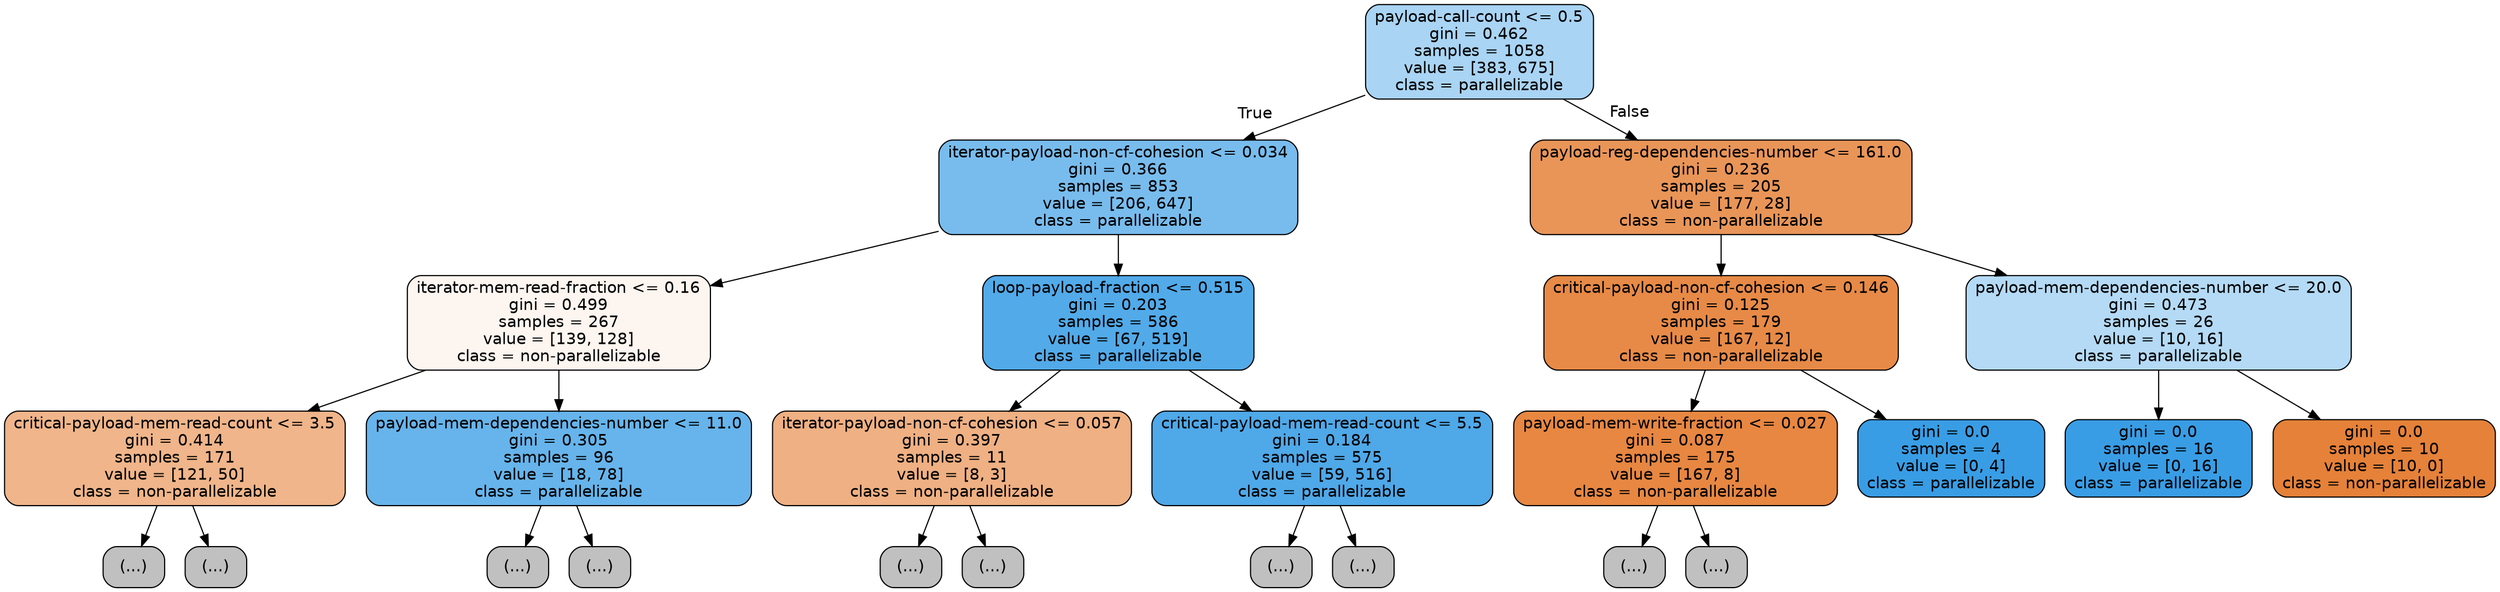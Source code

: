 digraph Tree {
node [shape=box, style="filled, rounded", color="black", fontname=helvetica] ;
edge [fontname=helvetica] ;
0 [label="payload-call-count <= 0.5\ngini = 0.462\nsamples = 1058\nvalue = [383, 675]\nclass = parallelizable", fillcolor="#399de56e"] ;
1 [label="iterator-payload-non-cf-cohesion <= 0.034\ngini = 0.366\nsamples = 853\nvalue = [206, 647]\nclass = parallelizable", fillcolor="#399de5ae"] ;
0 -> 1 [labeldistance=2.5, labelangle=45, headlabel="True"] ;
2 [label="iterator-mem-read-fraction <= 0.16\ngini = 0.499\nsamples = 267\nvalue = [139, 128]\nclass = non-parallelizable", fillcolor="#e5813914"] ;
1 -> 2 ;
3 [label="critical-payload-mem-read-count <= 3.5\ngini = 0.414\nsamples = 171\nvalue = [121, 50]\nclass = non-parallelizable", fillcolor="#e5813996"] ;
2 -> 3 ;
4 [label="(...)", fillcolor="#C0C0C0"] ;
3 -> 4 ;
49 [label="(...)", fillcolor="#C0C0C0"] ;
3 -> 49 ;
50 [label="payload-mem-dependencies-number <= 11.0\ngini = 0.305\nsamples = 96\nvalue = [18, 78]\nclass = parallelizable", fillcolor="#399de5c4"] ;
2 -> 50 ;
51 [label="(...)", fillcolor="#C0C0C0"] ;
50 -> 51 ;
70 [label="(...)", fillcolor="#C0C0C0"] ;
50 -> 70 ;
71 [label="loop-payload-fraction <= 0.515\ngini = 0.203\nsamples = 586\nvalue = [67, 519]\nclass = parallelizable", fillcolor="#399de5de"] ;
1 -> 71 ;
72 [label="iterator-payload-non-cf-cohesion <= 0.057\ngini = 0.397\nsamples = 11\nvalue = [8, 3]\nclass = non-parallelizable", fillcolor="#e581399f"] ;
71 -> 72 ;
73 [label="(...)", fillcolor="#C0C0C0"] ;
72 -> 73 ;
76 [label="(...)", fillcolor="#C0C0C0"] ;
72 -> 76 ;
77 [label="critical-payload-mem-read-count <= 5.5\ngini = 0.184\nsamples = 575\nvalue = [59, 516]\nclass = parallelizable", fillcolor="#399de5e2"] ;
71 -> 77 ;
78 [label="(...)", fillcolor="#C0C0C0"] ;
77 -> 78 ;
171 [label="(...)", fillcolor="#C0C0C0"] ;
77 -> 171 ;
180 [label="payload-reg-dependencies-number <= 161.0\ngini = 0.236\nsamples = 205\nvalue = [177, 28]\nclass = non-parallelizable", fillcolor="#e58139d7"] ;
0 -> 180 [labeldistance=2.5, labelangle=-45, headlabel="False"] ;
181 [label="critical-payload-non-cf-cohesion <= 0.146\ngini = 0.125\nsamples = 179\nvalue = [167, 12]\nclass = non-parallelizable", fillcolor="#e58139ed"] ;
180 -> 181 ;
182 [label="payload-mem-write-fraction <= 0.027\ngini = 0.087\nsamples = 175\nvalue = [167, 8]\nclass = non-parallelizable", fillcolor="#e58139f3"] ;
181 -> 182 ;
183 [label="(...)", fillcolor="#C0C0C0"] ;
182 -> 183 ;
184 [label="(...)", fillcolor="#C0C0C0"] ;
182 -> 184 ;
199 [label="gini = 0.0\nsamples = 4\nvalue = [0, 4]\nclass = parallelizable", fillcolor="#399de5ff"] ;
181 -> 199 ;
200 [label="payload-mem-dependencies-number <= 20.0\ngini = 0.473\nsamples = 26\nvalue = [10, 16]\nclass = parallelizable", fillcolor="#399de560"] ;
180 -> 200 ;
201 [label="gini = 0.0\nsamples = 16\nvalue = [0, 16]\nclass = parallelizable", fillcolor="#399de5ff"] ;
200 -> 201 ;
202 [label="gini = 0.0\nsamples = 10\nvalue = [10, 0]\nclass = non-parallelizable", fillcolor="#e58139ff"] ;
200 -> 202 ;
}